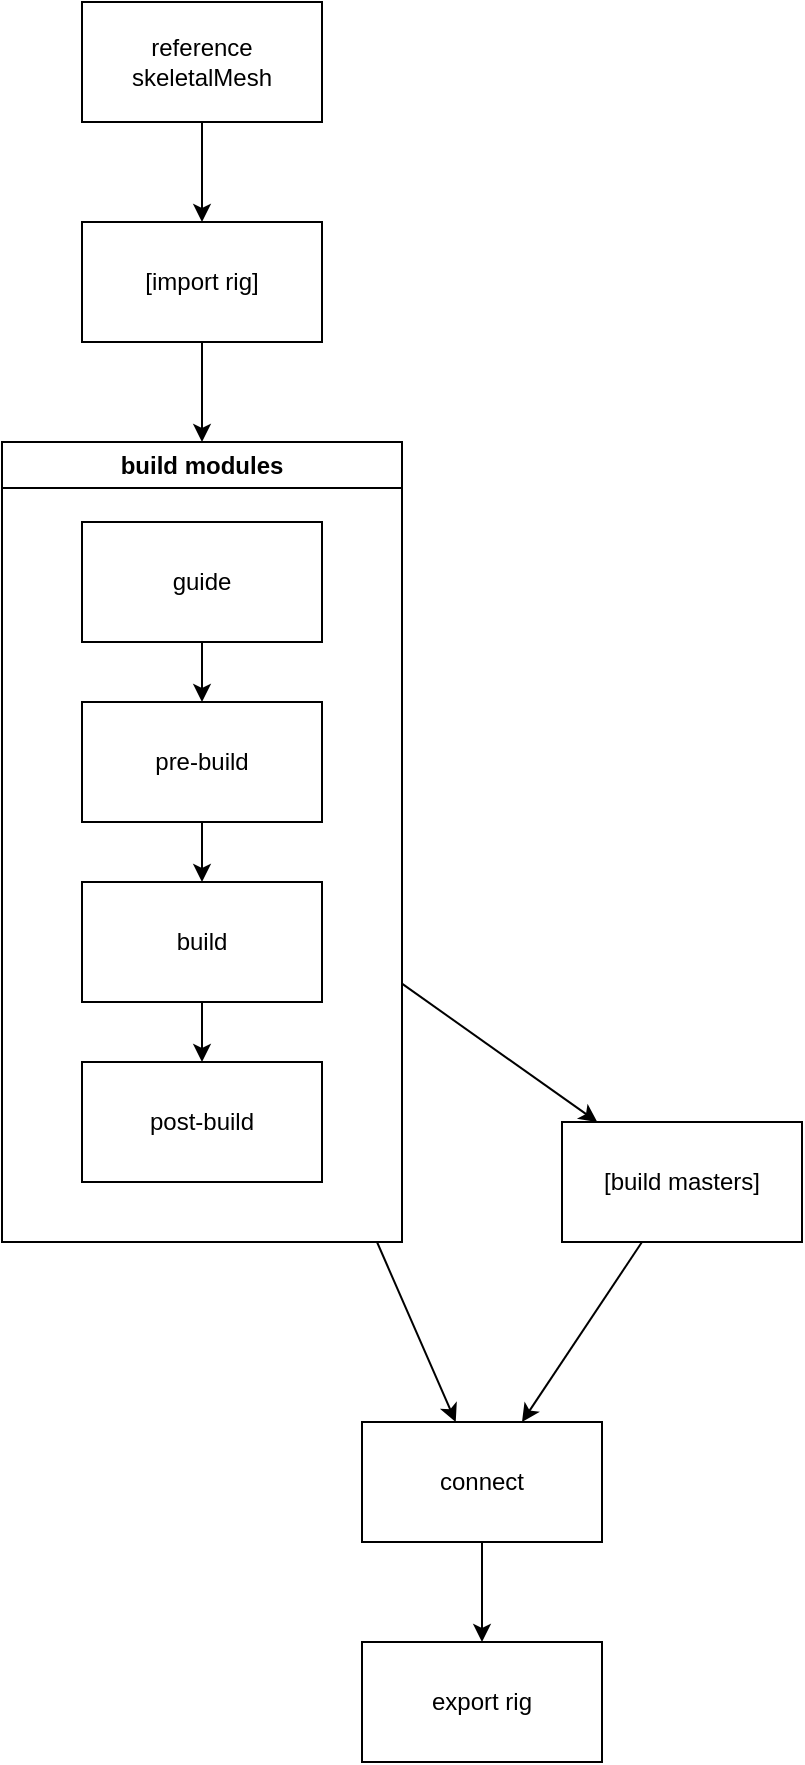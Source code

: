 <mxfile>
    <diagram id="GujUnMXWsWuUTMxQuTS4" name="Page-1">
        <mxGraphModel dx="859" dy="1113" grid="1" gridSize="10" guides="1" tooltips="1" connect="1" arrows="1" fold="1" page="1" pageScale="1" pageWidth="850" pageHeight="1100" math="0" shadow="0">
            <root>
                <mxCell id="0"/>
                <mxCell id="1" parent="0"/>
                <mxCell id="30" style="edgeStyle=none;html=1;" parent="1" source="23" target="27" edge="1">
                    <mxGeometry relative="1" as="geometry"/>
                </mxCell>
                <mxCell id="23" value="[build masters]" style="rounded=0;whiteSpace=wrap;html=1;" parent="1" vertex="1">
                    <mxGeometry x="600" y="630" width="120" height="60" as="geometry"/>
                </mxCell>
                <mxCell id="25" style="edgeStyle=none;html=1;" parent="1" source="24" target="23" edge="1">
                    <mxGeometry relative="1" as="geometry"/>
                </mxCell>
                <mxCell id="34" style="edgeStyle=none;html=1;" edge="1" parent="1" source="24" target="27">
                    <mxGeometry relative="1" as="geometry"/>
                </mxCell>
                <mxCell id="24" value="build modules" style="swimlane;whiteSpace=wrap;html=1;" parent="1" vertex="1">
                    <mxGeometry x="320" y="290" width="200" height="400" as="geometry"/>
                </mxCell>
                <mxCell id="31" style="edgeStyle=none;html=1;" parent="24" source="19" target="22" edge="1">
                    <mxGeometry relative="1" as="geometry"/>
                </mxCell>
                <mxCell id="19" value="guide" style="rounded=0;whiteSpace=wrap;html=1;" parent="24" vertex="1">
                    <mxGeometry x="40" y="40" width="120" height="60" as="geometry"/>
                </mxCell>
                <mxCell id="33" style="edgeStyle=none;html=1;" parent="24" source="20" target="21" edge="1">
                    <mxGeometry relative="1" as="geometry"/>
                </mxCell>
                <mxCell id="20" value="build" style="rounded=0;whiteSpace=wrap;html=1;" parent="24" vertex="1">
                    <mxGeometry x="40" y="220" width="120" height="60" as="geometry"/>
                </mxCell>
                <mxCell id="21" value="post-build" style="rounded=0;whiteSpace=wrap;html=1;" parent="24" vertex="1">
                    <mxGeometry x="40" y="310" width="120" height="60" as="geometry"/>
                </mxCell>
                <mxCell id="32" style="edgeStyle=none;html=1;" parent="24" source="22" target="20" edge="1">
                    <mxGeometry relative="1" as="geometry"/>
                </mxCell>
                <mxCell id="22" value="pre-build" style="rounded=0;whiteSpace=wrap;html=1;" parent="24" vertex="1">
                    <mxGeometry x="40" y="130" width="120" height="60" as="geometry"/>
                </mxCell>
                <mxCell id="36" style="edgeStyle=none;html=1;" edge="1" parent="1" source="27" target="35">
                    <mxGeometry relative="1" as="geometry"/>
                </mxCell>
                <mxCell id="27" value="connect" style="rounded=0;whiteSpace=wrap;html=1;" parent="1" vertex="1">
                    <mxGeometry x="500" y="780" width="120" height="60" as="geometry"/>
                </mxCell>
                <mxCell id="35" value="export rig" style="rounded=0;whiteSpace=wrap;html=1;" vertex="1" parent="1">
                    <mxGeometry x="500" y="890" width="120" height="60" as="geometry"/>
                </mxCell>
                <mxCell id="46" style="edgeStyle=none;html=1;" edge="1" parent="1" source="43" target="24">
                    <mxGeometry relative="1" as="geometry"/>
                </mxCell>
                <mxCell id="43" value="[import rig]" style="rounded=0;whiteSpace=wrap;html=1;" vertex="1" parent="1">
                    <mxGeometry x="360" y="180" width="120" height="60" as="geometry"/>
                </mxCell>
                <mxCell id="48" style="edgeStyle=none;html=1;endArrow=classic;endFill=1;" edge="1" parent="1" source="47" target="43">
                    <mxGeometry relative="1" as="geometry">
                        <Array as="points">
                            <mxPoint x="420" y="150"/>
                        </Array>
                    </mxGeometry>
                </mxCell>
                <mxCell id="47" value="reference skeletalMesh" style="rounded=0;whiteSpace=wrap;html=1;" vertex="1" parent="1">
                    <mxGeometry x="360" y="70" width="120" height="60" as="geometry"/>
                </mxCell>
            </root>
        </mxGraphModel>
    </diagram>
</mxfile>